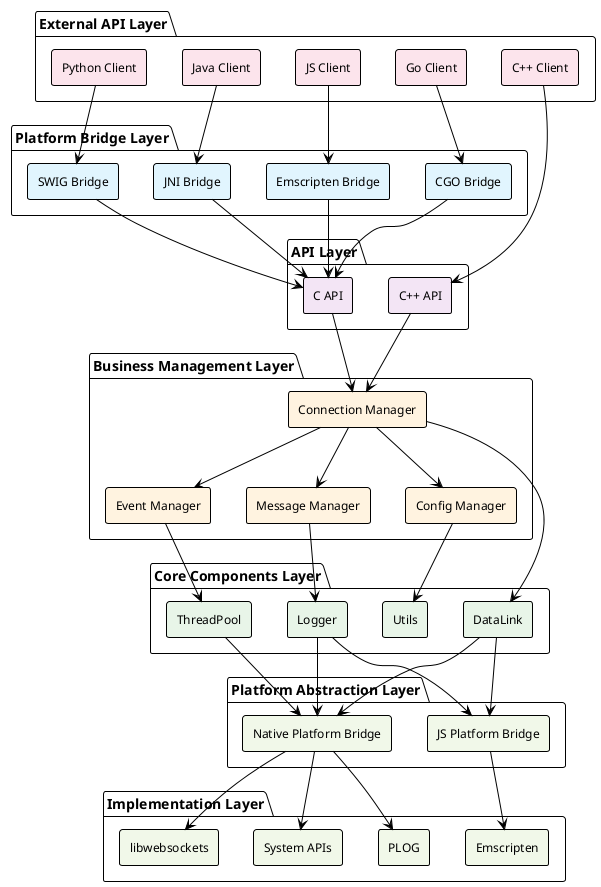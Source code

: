 @startuml ComponentDiagram

!theme plain
skinparam componentStyle rectangle
skinparam componentFontSize 12
skinparam packageFontSize 14
skinparam packageFontStyle bold

package "External API Layer" as EXTERNAL {
    component "Java Client" as JAVA #FCE4EC
    component "Python Client" as PYTHON #FCE4EC
    component "Go Client" as GO #FCE4EC
    component "JS Client" as JS #FCE4EC
    component "C++ Client" as CPP #FCE4EC
}

package "Platform Bridge Layer" as BRIDGE {
    component "JNI Bridge" as JNI #E1F5FE
    component "SWIG Bridge" as SWIG #E1F5FE
    component "CGO Bridge" as CGO #E1F5FE
    component "Emscripten Bridge" as EMSCRIPTEN #E1F5FE
}

package "API Layer" as API {
    component "C API" as C_API #F3E5F5
    component "C++ API" as CPP_API #F3E5F5
}

package "Business Management Layer" as BUSINESS {
    component "Connection Manager" as CONN_MGR #FFF3E0
    component "Message Manager" as MSG_MGR #FFF3E0
    component "Event Manager" as EVENT_MGR #FFF3E0
    component "Config Manager" as CONFIG_MGR #FFF3E0
}

package "Core Components Layer" as CORE {
    component "DataLink" as DATALINK #E8F5E8
    component "Logger" as LOGGER #E8F5E8
    component "ThreadPool" as THREADPOOL #E8F5E8
    component "Utils" as UTILS #E8F5E8
}

package "Platform Abstraction Layer" as PLATFORM {
    component "JS Platform Bridge" as JS_PLATFORM #F1F8E9
    component "Native Platform Bridge" as NATIVE_PLATFORM #F1F8E9
}

package "Implementation Layer" as IMPL {
    component "libwebsockets" as LWS #F1F8E9
    component "PLOG" as PLOG #F1F8E9
    component "Emscripten" as EM #F1F8E9
    component "System APIs" as SYS #F1F8E9
}

' 外部API层 -> 平台桥接层
JAVA --> JNI
PYTHON --> SWIG
GO --> CGO
JS --> EMSCRIPTEN
CPP --> CPP_API

' 平台桥接层 -> API层
JNI --> C_API
SWIG --> C_API
CGO --> C_API
EMSCRIPTEN --> C_API

' API层 -> 业务管理层
C_API --> CONN_MGR
CPP_API --> CONN_MGR

' 业务管理层内部关系
CONN_MGR --> MSG_MGR
CONN_MGR --> EVENT_MGR
CONN_MGR --> CONFIG_MGR

' 业务管理层 -> 核心组件层
CONN_MGR --> DATALINK
MSG_MGR --> LOGGER
EVENT_MGR --> THREADPOOL
CONFIG_MGR --> UTILS

' 核心组件层 -> 平台抽象层
DATALINK --> JS_PLATFORM
DATALINK --> NATIVE_PLATFORM
LOGGER --> JS_PLATFORM
LOGGER --> NATIVE_PLATFORM
THREADPOOL --> NATIVE_PLATFORM

' 平台抽象层 -> 实现层
JS_PLATFORM --> EM
NATIVE_PLATFORM --> LWS
NATIVE_PLATFORM --> PLOG
NATIVE_PLATFORM --> SYS

@enduml 